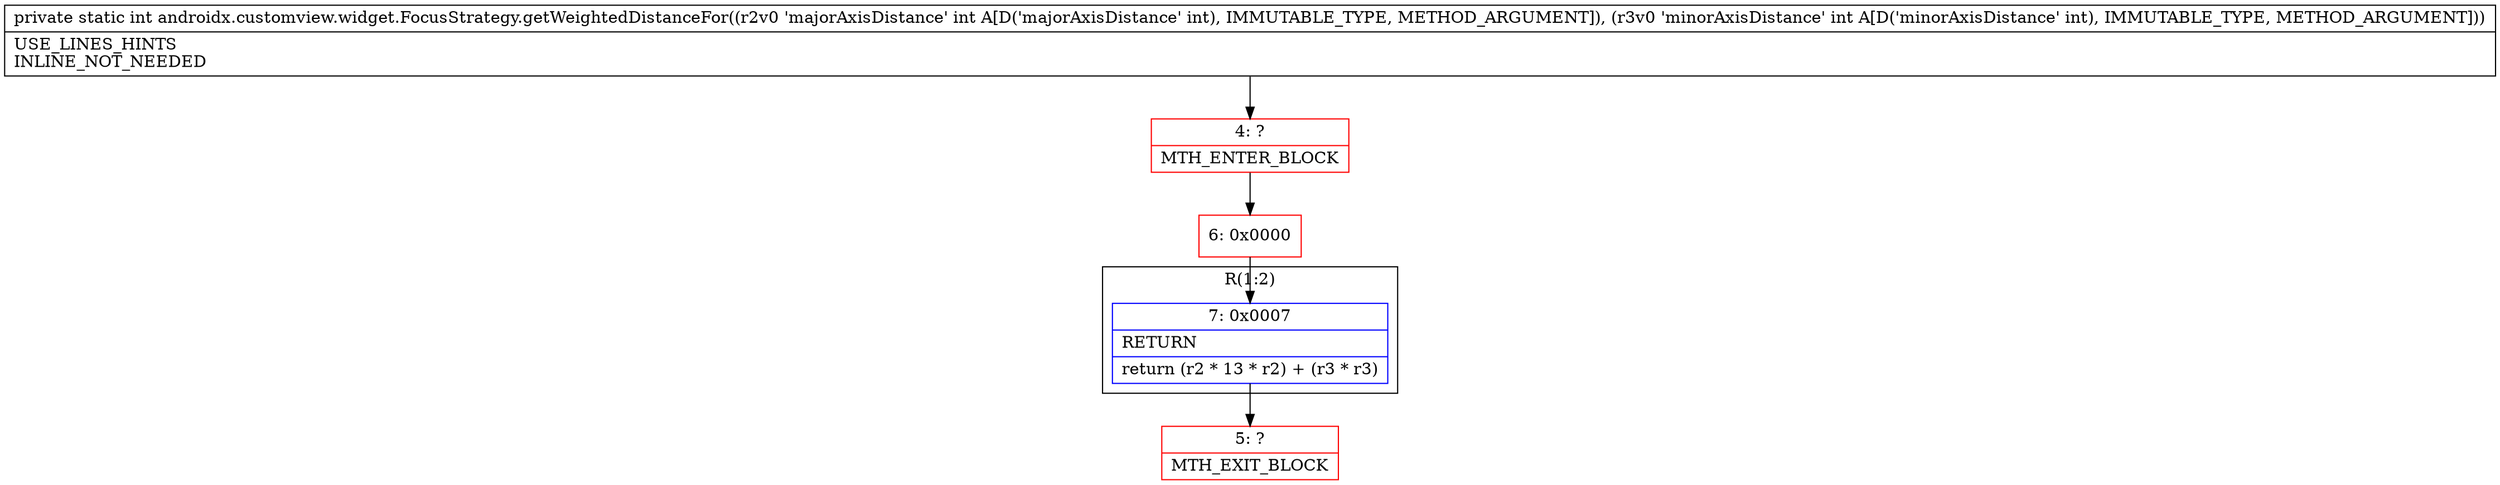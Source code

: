 digraph "CFG forandroidx.customview.widget.FocusStrategy.getWeightedDistanceFor(II)I" {
subgraph cluster_Region_1715357205 {
label = "R(1:2)";
node [shape=record,color=blue];
Node_7 [shape=record,label="{7\:\ 0x0007|RETURN\l|return (r2 * 13 * r2) + (r3 * r3)\l}"];
}
Node_4 [shape=record,color=red,label="{4\:\ ?|MTH_ENTER_BLOCK\l}"];
Node_6 [shape=record,color=red,label="{6\:\ 0x0000}"];
Node_5 [shape=record,color=red,label="{5\:\ ?|MTH_EXIT_BLOCK\l}"];
MethodNode[shape=record,label="{private static int androidx.customview.widget.FocusStrategy.getWeightedDistanceFor((r2v0 'majorAxisDistance' int A[D('majorAxisDistance' int), IMMUTABLE_TYPE, METHOD_ARGUMENT]), (r3v0 'minorAxisDistance' int A[D('minorAxisDistance' int), IMMUTABLE_TYPE, METHOD_ARGUMENT]))  | USE_LINES_HINTS\lINLINE_NOT_NEEDED\l}"];
MethodNode -> Node_4;Node_7 -> Node_5;
Node_4 -> Node_6;
Node_6 -> Node_7;
}


